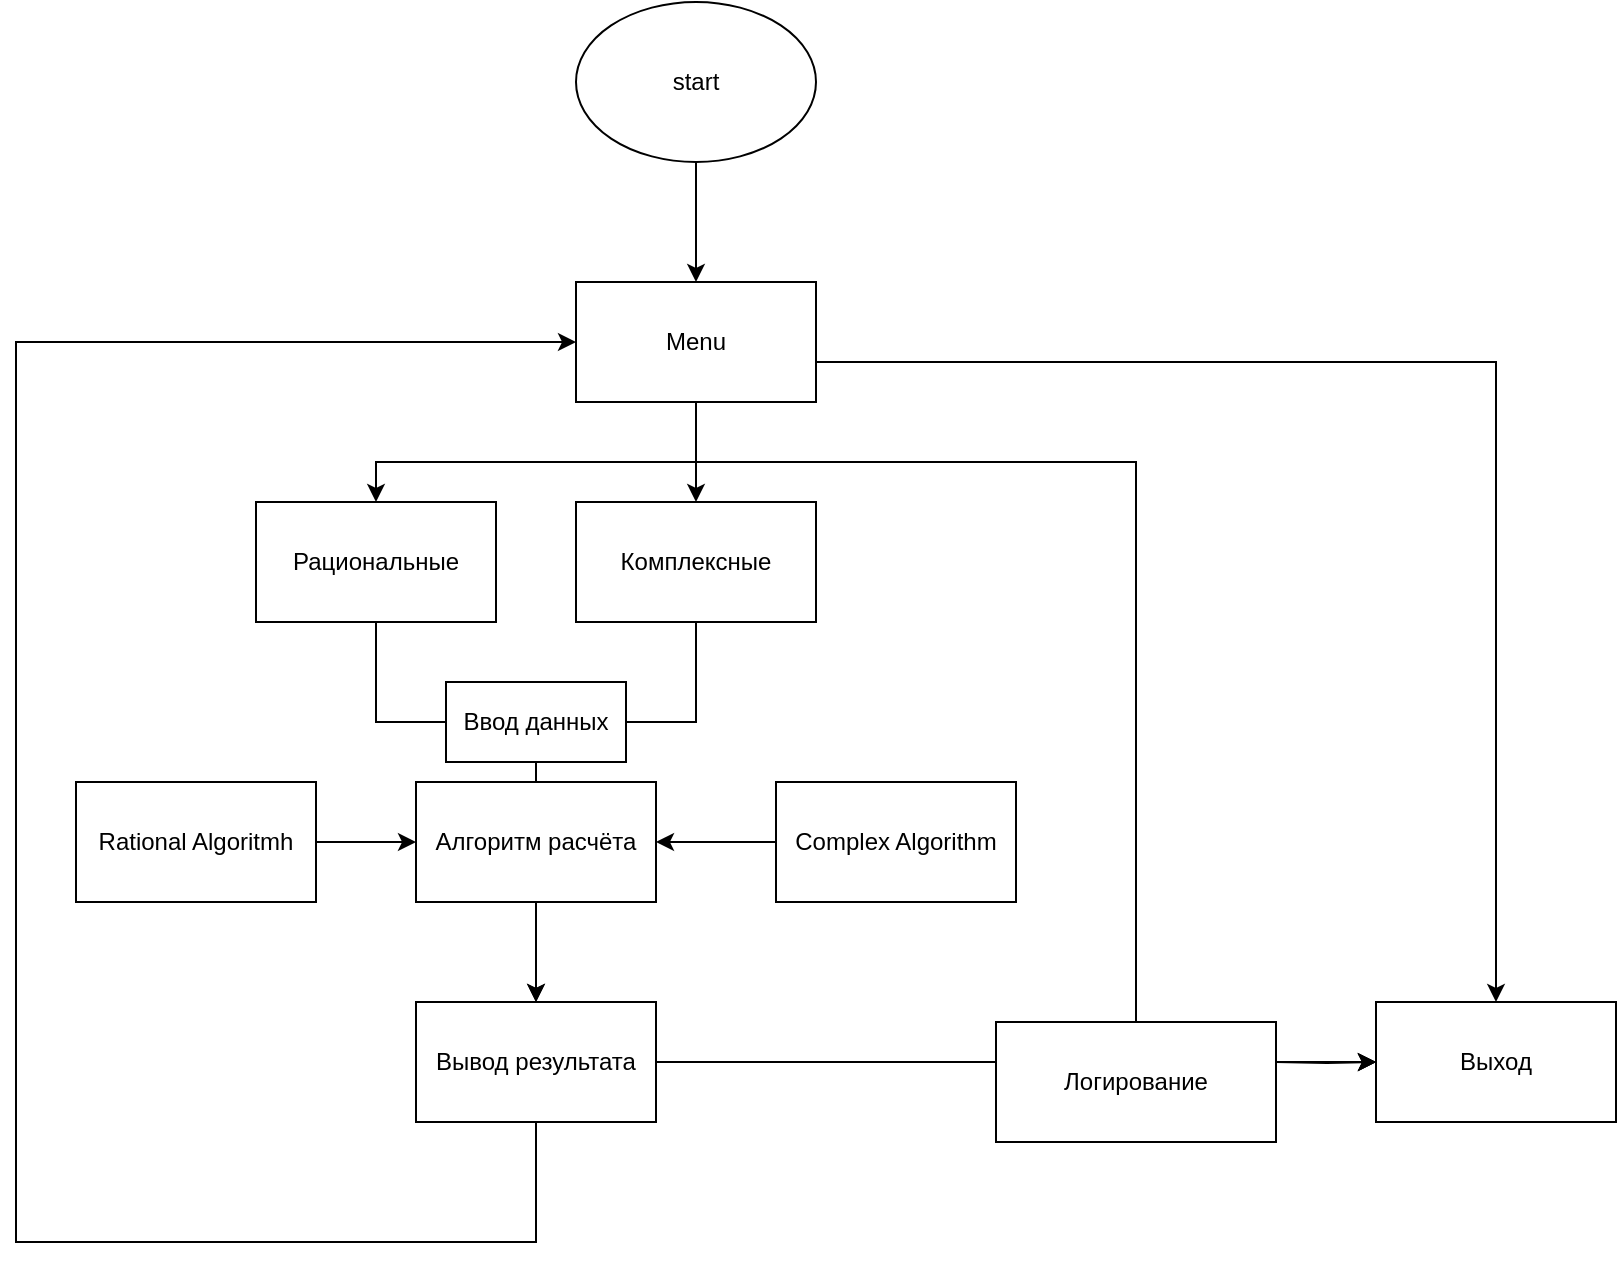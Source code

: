 <mxfile version="20.2.2" type="device"><diagram id="GcVqtY8-PJbsFYm44xxY" name="Страница 1"><mxGraphModel dx="1087" dy="1811" grid="1" gridSize="10" guides="1" tooltips="1" connect="1" arrows="1" fold="1" page="1" pageScale="1" pageWidth="827" pageHeight="1169" math="0" shadow="0"><root><mxCell id="0"/><mxCell id="1" parent="0"/><mxCell id="HPBgKzglPMWXS1pMOGBT-1" value="Menu" style="rounded=0;whiteSpace=wrap;html=1;" vertex="1" parent="1"><mxGeometry x="360" y="40" width="120" height="60" as="geometry"/></mxCell><mxCell id="HPBgKzglPMWXS1pMOGBT-2" value="Рациональные&lt;br&gt;" style="rounded=0;whiteSpace=wrap;html=1;" vertex="1" parent="1"><mxGeometry x="200" y="150" width="120" height="60" as="geometry"/></mxCell><mxCell id="HPBgKzglPMWXS1pMOGBT-3" value="Комплексные" style="rounded=0;whiteSpace=wrap;html=1;" vertex="1" parent="1"><mxGeometry x="360" y="150" width="120" height="60" as="geometry"/></mxCell><mxCell id="HPBgKzglPMWXS1pMOGBT-24" value="" style="edgeStyle=orthogonalEdgeStyle;rounded=0;orthogonalLoop=1;jettySize=auto;html=1;" edge="1" parent="1" target="HPBgKzglPMWXS1pMOGBT-11"><mxGeometry relative="1" as="geometry"><mxPoint x="710.0" y="430" as="sourcePoint"/></mxGeometry></mxCell><mxCell id="HPBgKzglPMWXS1pMOGBT-5" value="start" style="ellipse;whiteSpace=wrap;html=1;" vertex="1" parent="1"><mxGeometry x="360" y="-100" width="120" height="80" as="geometry"/></mxCell><mxCell id="HPBgKzglPMWXS1pMOGBT-6" value="" style="endArrow=classic;html=1;rounded=0;entryX=0.5;entryY=0;entryDx=0;entryDy=0;exitX=0.5;exitY=1;exitDx=0;exitDy=0;" edge="1" parent="1" source="HPBgKzglPMWXS1pMOGBT-5" target="HPBgKzglPMWXS1pMOGBT-1"><mxGeometry width="50" height="50" relative="1" as="geometry"><mxPoint x="420" y="20" as="sourcePoint"/><mxPoint x="470" y="-30" as="targetPoint"/></mxGeometry></mxCell><mxCell id="HPBgKzglPMWXS1pMOGBT-7" value="" style="endArrow=classic;html=1;rounded=0;" edge="1" parent="1" target="HPBgKzglPMWXS1pMOGBT-3"><mxGeometry width="50" height="50" relative="1" as="geometry"><mxPoint x="420" y="130" as="sourcePoint"/><mxPoint x="470" y="80" as="targetPoint"/></mxGeometry></mxCell><mxCell id="HPBgKzglPMWXS1pMOGBT-8" value="" style="endArrow=classic;html=1;rounded=0;entryX=0.5;entryY=0;entryDx=0;entryDy=0;" edge="1" parent="1" target="HPBgKzglPMWXS1pMOGBT-2"><mxGeometry width="50" height="50" relative="1" as="geometry"><mxPoint x="420" y="130" as="sourcePoint"/><mxPoint x="470" y="80" as="targetPoint"/><Array as="points"><mxPoint x="260" y="130"/></Array></mxGeometry></mxCell><mxCell id="HPBgKzglPMWXS1pMOGBT-9" value="" style="endArrow=classic;html=1;rounded=0;entryX=0;entryY=0.5;entryDx=0;entryDy=0;exitX=0.5;exitY=1;exitDx=0;exitDy=0;" edge="1" parent="1" source="HPBgKzglPMWXS1pMOGBT-1" target="HPBgKzglPMWXS1pMOGBT-11"><mxGeometry width="50" height="50" relative="1" as="geometry"><mxPoint x="420" y="110" as="sourcePoint"/><mxPoint x="750" y="420" as="targetPoint"/><Array as="points"><mxPoint x="420" y="130"/><mxPoint x="640" y="130"/><mxPoint x="640" y="430"/></Array></mxGeometry></mxCell><mxCell id="HPBgKzglPMWXS1pMOGBT-11" value="Выход" style="rounded=0;whiteSpace=wrap;html=1;" vertex="1" parent="1"><mxGeometry x="760" y="400" width="120" height="60" as="geometry"/></mxCell><mxCell id="HPBgKzglPMWXS1pMOGBT-12" value="" style="endArrow=classic;html=1;rounded=0;startArrow=none;" edge="1" parent="1" target="HPBgKzglPMWXS1pMOGBT-11"><mxGeometry width="50" height="50" relative="1" as="geometry"><mxPoint x="690.0" y="80" as="sourcePoint"/><mxPoint x="530" y="30" as="targetPoint"/><Array as="points"><mxPoint x="820" y="80"/></Array></mxGeometry></mxCell><mxCell id="HPBgKzglPMWXS1pMOGBT-13" value="Вывод результата" style="rounded=0;whiteSpace=wrap;html=1;" vertex="1" parent="1"><mxGeometry x="280" y="400" width="120" height="60" as="geometry"/></mxCell><mxCell id="HPBgKzglPMWXS1pMOGBT-14" value="" style="endArrow=classic;html=1;rounded=0;entryX=0.5;entryY=0;entryDx=0;entryDy=0;exitX=0.5;exitY=1;exitDx=0;exitDy=0;" edge="1" parent="1" source="HPBgKzglPMWXS1pMOGBT-2" target="HPBgKzglPMWXS1pMOGBT-13"><mxGeometry width="50" height="50" relative="1" as="geometry"><mxPoint x="260" y="220" as="sourcePoint"/><mxPoint x="340" y="300" as="targetPoint"/><Array as="points"><mxPoint x="260" y="260"/><mxPoint x="340" y="260"/></Array></mxGeometry></mxCell><mxCell id="HPBgKzglPMWXS1pMOGBT-15" value="" style="endArrow=classic;html=1;rounded=0;entryX=0.5;entryY=0;entryDx=0;entryDy=0;exitX=0.5;exitY=1;exitDx=0;exitDy=0;" edge="1" parent="1" source="HPBgKzglPMWXS1pMOGBT-3" target="HPBgKzglPMWXS1pMOGBT-13"><mxGeometry width="50" height="50" relative="1" as="geometry"><mxPoint x="410" y="420" as="sourcePoint"/><mxPoint x="460" y="370" as="targetPoint"/><Array as="points"><mxPoint x="420" y="260"/><mxPoint x="340" y="260"/></Array></mxGeometry></mxCell><mxCell id="HPBgKzglPMWXS1pMOGBT-16" value="Алгоритм расчёта" style="rounded=0;whiteSpace=wrap;html=1;" vertex="1" parent="1"><mxGeometry x="280" y="290" width="120" height="60" as="geometry"/></mxCell><mxCell id="HPBgKzglPMWXS1pMOGBT-18" value="&lt;span style=&quot;font-size: 12px;&quot;&gt;Complex Algorithm&lt;/span&gt;" style="rounded=0;whiteSpace=wrap;html=1;" vertex="1" parent="1"><mxGeometry x="460" y="290" width="120" height="60" as="geometry"/></mxCell><mxCell id="HPBgKzglPMWXS1pMOGBT-19" value="&lt;span style=&quot;font-size: 12px;&quot;&gt;Rational Algoritmh&lt;/span&gt;" style="rounded=0;whiteSpace=wrap;html=1;" vertex="1" parent="1"><mxGeometry x="110" y="290" width="120" height="60" as="geometry"/></mxCell><mxCell id="HPBgKzglPMWXS1pMOGBT-20" value="" style="endArrow=classic;html=1;rounded=0;entryX=0;entryY=0.5;entryDx=0;entryDy=0;" edge="1" parent="1" target="HPBgKzglPMWXS1pMOGBT-16"><mxGeometry width="50" height="50" relative="1" as="geometry"><mxPoint x="230" y="320" as="sourcePoint"/><mxPoint x="280" y="270" as="targetPoint"/></mxGeometry></mxCell><mxCell id="HPBgKzglPMWXS1pMOGBT-21" value="" style="endArrow=classic;html=1;rounded=0;entryX=1;entryY=0.5;entryDx=0;entryDy=0;exitX=0;exitY=0.5;exitDx=0;exitDy=0;" edge="1" parent="1" source="HPBgKzglPMWXS1pMOGBT-18" target="HPBgKzglPMWXS1pMOGBT-16"><mxGeometry width="50" height="50" relative="1" as="geometry"><mxPoint x="410" y="410" as="sourcePoint"/><mxPoint x="460" y="360" as="targetPoint"/></mxGeometry></mxCell><mxCell id="HPBgKzglPMWXS1pMOGBT-22" value="" style="endArrow=classic;html=1;rounded=0;entryX=0;entryY=0.5;entryDx=0;entryDy=0;exitX=1;exitY=0.5;exitDx=0;exitDy=0;" edge="1" parent="1" source="HPBgKzglPMWXS1pMOGBT-13" target="HPBgKzglPMWXS1pMOGBT-11"><mxGeometry width="50" height="50" relative="1" as="geometry"><mxPoint x="410" y="540" as="sourcePoint"/><mxPoint x="570.0" y="430" as="targetPoint"/><Array as="points"/></mxGeometry></mxCell><mxCell id="HPBgKzglPMWXS1pMOGBT-26" value="" style="endArrow=none;html=1;rounded=0;" edge="1" parent="1"><mxGeometry width="50" height="50" relative="1" as="geometry"><mxPoint x="480.0" y="80" as="sourcePoint"/><mxPoint x="690" y="80" as="targetPoint"/><Array as="points"/></mxGeometry></mxCell><mxCell id="HPBgKzglPMWXS1pMOGBT-27" value="Логирование" style="rounded=0;whiteSpace=wrap;html=1;" vertex="1" parent="1"><mxGeometry x="570" y="410" width="140" height="60" as="geometry"/></mxCell><mxCell id="HPBgKzglPMWXS1pMOGBT-28" value="" style="endArrow=classic;html=1;rounded=0;entryX=0;entryY=0.5;entryDx=0;entryDy=0;" edge="1" parent="1" target="HPBgKzglPMWXS1pMOGBT-1"><mxGeometry width="50" height="50" relative="1" as="geometry"><mxPoint x="340" y="460" as="sourcePoint"/><mxPoint x="340" y="540" as="targetPoint"/><Array as="points"><mxPoint x="340" y="520"/><mxPoint x="80" y="520"/><mxPoint x="80" y="70"/></Array></mxGeometry></mxCell><mxCell id="HPBgKzglPMWXS1pMOGBT-30" value="Ввод данных" style="rounded=0;whiteSpace=wrap;html=1;" vertex="1" parent="1"><mxGeometry x="295" y="240" width="90" height="40" as="geometry"/></mxCell></root></mxGraphModel></diagram></mxfile>